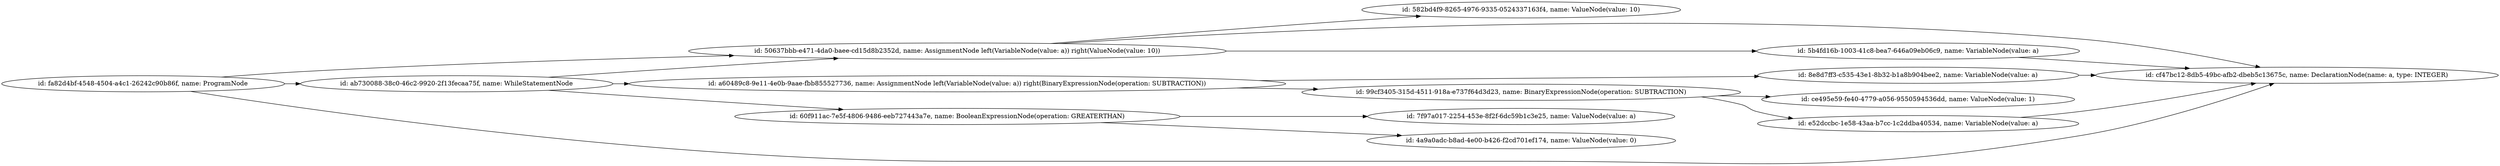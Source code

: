 digraph g {
	rankdir=LR
		"id: a60489c8-9e11-4e0b-9aae-fbb855527736, name: AssignmentNode left(VariableNode(value: a)) right(BinaryExpressionNode(operation: SUBTRACTION))" -> "id: 99cf3405-315d-4511-918a-e737f64d3d23, name: BinaryExpressionNode(operation: SUBTRACTION)"
		"id: a60489c8-9e11-4e0b-9aae-fbb855527736, name: AssignmentNode left(VariableNode(value: a)) right(BinaryExpressionNode(operation: SUBTRACTION))" -> "id: 8e8d7ff3-c535-43e1-8b32-b1a8b904bee2, name: VariableNode(value: a)"
		"id: 50637bbb-e471-4da0-baee-cd15d8b2352d, name: AssignmentNode left(VariableNode(value: a)) right(ValueNode(value: 10))" -> "id: 5b4fd16b-1003-41c8-bea7-646a09eb06c9, name: VariableNode(value: a)"
		"id: 50637bbb-e471-4da0-baee-cd15d8b2352d, name: AssignmentNode left(VariableNode(value: a)) right(ValueNode(value: 10))" -> "id: cf47bc12-8db5-49bc-afb2-dbeb5c13675c, name: DeclarationNode(name: a, type: INTEGER)"
		"id: 50637bbb-e471-4da0-baee-cd15d8b2352d, name: AssignmentNode left(VariableNode(value: a)) right(ValueNode(value: 10))" -> "id: 582bd4f9-8265-4976-9335-0524337163f4, name: ValueNode(value: 10)"
		"id: 5b4fd16b-1003-41c8-bea7-646a09eb06c9, name: VariableNode(value: a)" -> "id: cf47bc12-8db5-49bc-afb2-dbeb5c13675c, name: DeclarationNode(name: a, type: INTEGER)"
		"id: 99cf3405-315d-4511-918a-e737f64d3d23, name: BinaryExpressionNode(operation: SUBTRACTION)" -> "id: ce495e59-fe40-4779-a056-9550594536dd, name: ValueNode(value: 1)"
		"id: 99cf3405-315d-4511-918a-e737f64d3d23, name: BinaryExpressionNode(operation: SUBTRACTION)" -> "id: e52dccbc-1e58-43aa-b7cc-1c2ddba40534, name: VariableNode(value: a)"
		"id: e52dccbc-1e58-43aa-b7cc-1c2ddba40534, name: VariableNode(value: a)" -> "id: cf47bc12-8db5-49bc-afb2-dbeb5c13675c, name: DeclarationNode(name: a, type: INTEGER)"
		"id: ab730088-38c0-46c2-9920-2f13fecaa75f, name: WhileStatementNode" -> "id: a60489c8-9e11-4e0b-9aae-fbb855527736, name: AssignmentNode left(VariableNode(value: a)) right(BinaryExpressionNode(operation: SUBTRACTION))"
		"id: ab730088-38c0-46c2-9920-2f13fecaa75f, name: WhileStatementNode" -> "id: 50637bbb-e471-4da0-baee-cd15d8b2352d, name: AssignmentNode left(VariableNode(value: a)) right(ValueNode(value: 10))"
		"id: ab730088-38c0-46c2-9920-2f13fecaa75f, name: WhileStatementNode" -> "id: 60f911ac-7e5f-4806-9486-eeb727443a7e, name: BooleanExpressionNode(operation: GREATERTHAN)"
		"id: 8e8d7ff3-c535-43e1-8b32-b1a8b904bee2, name: VariableNode(value: a)" -> "id: cf47bc12-8db5-49bc-afb2-dbeb5c13675c, name: DeclarationNode(name: a, type: INTEGER)"
		"id: 60f911ac-7e5f-4806-9486-eeb727443a7e, name: BooleanExpressionNode(operation: GREATERTHAN)" -> "id: 7f97a017-2254-453e-8f2f-6dc59b1c3e25, name: ValueNode(value: a)"
		"id: 60f911ac-7e5f-4806-9486-eeb727443a7e, name: BooleanExpressionNode(operation: GREATERTHAN)" -> "id: 4a9a0adc-b8ad-4e00-b426-f2cd701ef174, name: ValueNode(value: 0)"
		"id: fa82d4bf-4548-4504-a4c1-26242c90b86f, name: ProgramNode" -> "id: 50637bbb-e471-4da0-baee-cd15d8b2352d, name: AssignmentNode left(VariableNode(value: a)) right(ValueNode(value: 10))"
		"id: fa82d4bf-4548-4504-a4c1-26242c90b86f, name: ProgramNode" -> "id: ab730088-38c0-46c2-9920-2f13fecaa75f, name: WhileStatementNode"
		"id: fa82d4bf-4548-4504-a4c1-26242c90b86f, name: ProgramNode" -> "id: cf47bc12-8db5-49bc-afb2-dbeb5c13675c, name: DeclarationNode(name: a, type: INTEGER)"
}